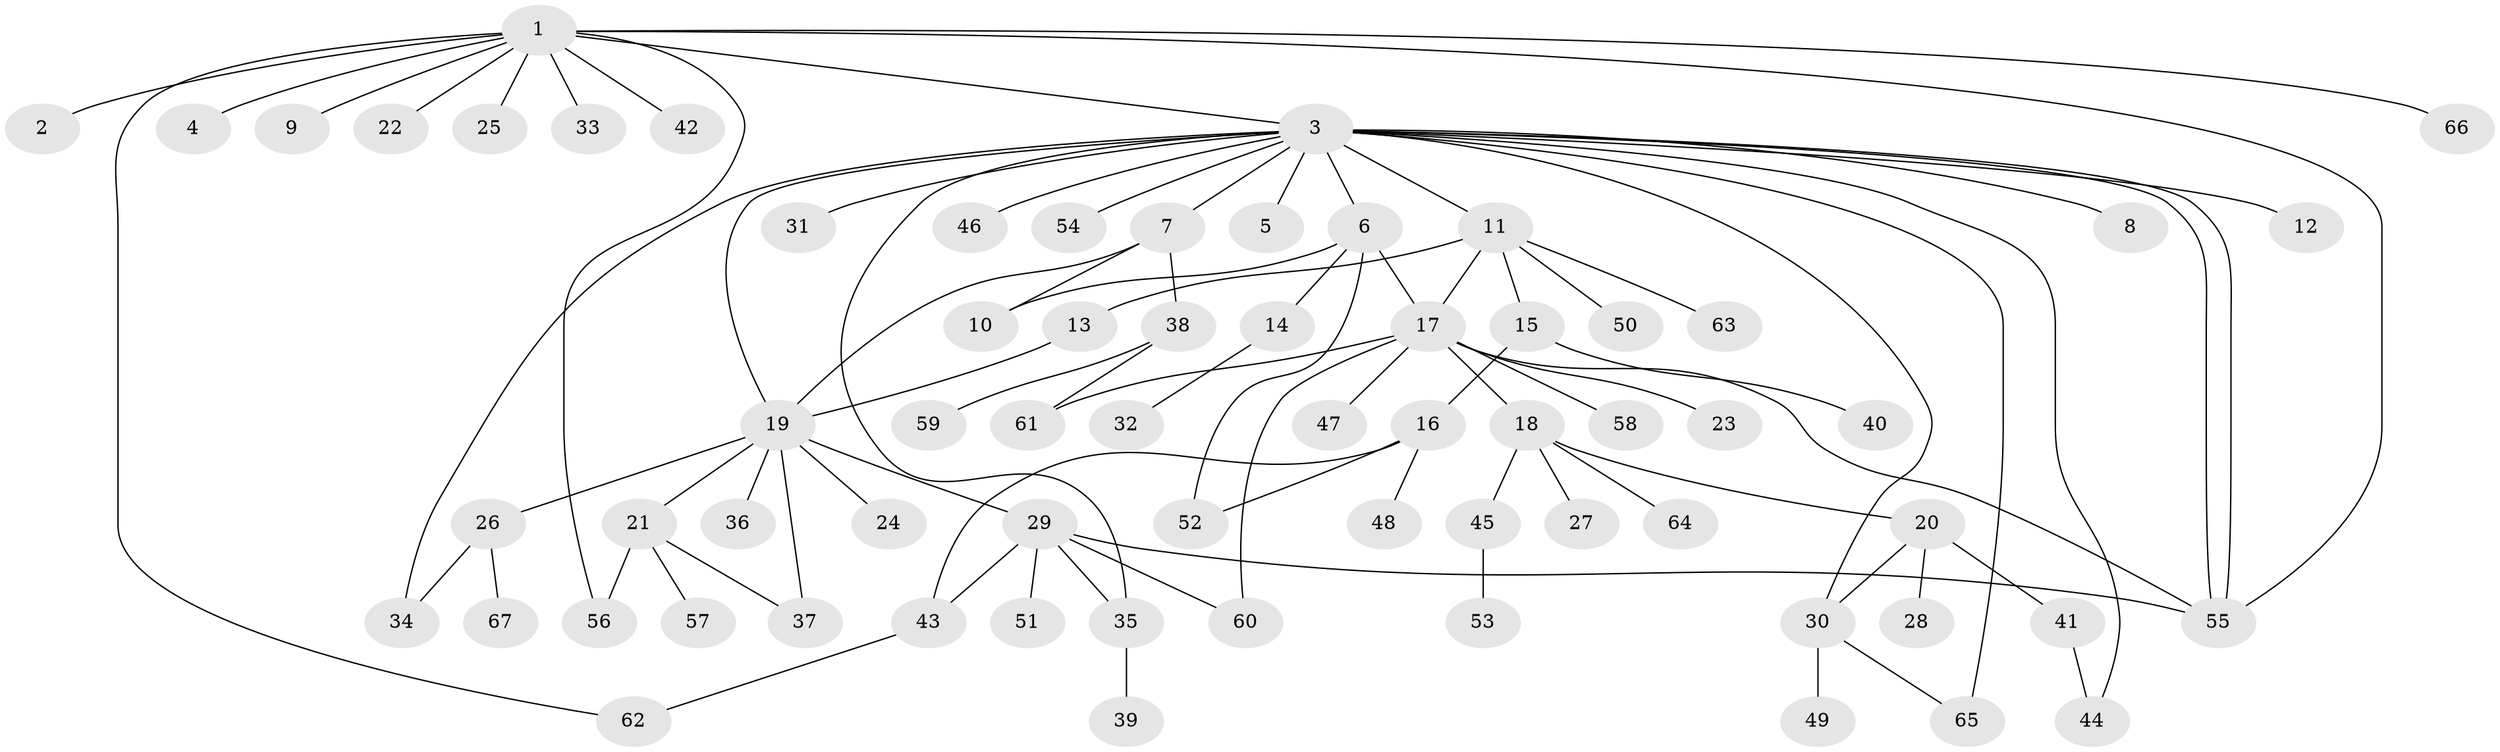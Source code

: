 // coarse degree distribution, {11: 0.02, 1: 0.58, 18: 0.02, 5: 0.08, 8: 0.02, 2: 0.14, 4: 0.02, 9: 0.02, 3: 0.08, 7: 0.02}
// Generated by graph-tools (version 1.1) at 2025/41/03/06/25 10:41:50]
// undirected, 67 vertices, 86 edges
graph export_dot {
graph [start="1"]
  node [color=gray90,style=filled];
  1;
  2;
  3;
  4;
  5;
  6;
  7;
  8;
  9;
  10;
  11;
  12;
  13;
  14;
  15;
  16;
  17;
  18;
  19;
  20;
  21;
  22;
  23;
  24;
  25;
  26;
  27;
  28;
  29;
  30;
  31;
  32;
  33;
  34;
  35;
  36;
  37;
  38;
  39;
  40;
  41;
  42;
  43;
  44;
  45;
  46;
  47;
  48;
  49;
  50;
  51;
  52;
  53;
  54;
  55;
  56;
  57;
  58;
  59;
  60;
  61;
  62;
  63;
  64;
  65;
  66;
  67;
  1 -- 2;
  1 -- 3;
  1 -- 4;
  1 -- 9;
  1 -- 22;
  1 -- 25;
  1 -- 33;
  1 -- 42;
  1 -- 55;
  1 -- 56;
  1 -- 62;
  1 -- 66;
  3 -- 5;
  3 -- 6;
  3 -- 7;
  3 -- 8;
  3 -- 11;
  3 -- 12;
  3 -- 19;
  3 -- 30;
  3 -- 31;
  3 -- 34;
  3 -- 35;
  3 -- 44;
  3 -- 46;
  3 -- 54;
  3 -- 55;
  3 -- 55;
  3 -- 65;
  6 -- 10;
  6 -- 14;
  6 -- 17;
  6 -- 52;
  7 -- 10;
  7 -- 19;
  7 -- 38;
  11 -- 13;
  11 -- 15;
  11 -- 17;
  11 -- 50;
  11 -- 63;
  13 -- 19;
  14 -- 32;
  15 -- 16;
  15 -- 40;
  16 -- 43;
  16 -- 48;
  16 -- 52;
  17 -- 18;
  17 -- 23;
  17 -- 47;
  17 -- 55;
  17 -- 58;
  17 -- 60;
  17 -- 61;
  18 -- 20;
  18 -- 27;
  18 -- 45;
  18 -- 64;
  19 -- 21;
  19 -- 24;
  19 -- 26;
  19 -- 29;
  19 -- 36;
  19 -- 37;
  20 -- 28;
  20 -- 30;
  20 -- 41;
  21 -- 37;
  21 -- 56;
  21 -- 57;
  26 -- 34;
  26 -- 67;
  29 -- 35;
  29 -- 43;
  29 -- 51;
  29 -- 55;
  29 -- 60;
  30 -- 49;
  30 -- 65;
  35 -- 39;
  38 -- 59;
  38 -- 61;
  41 -- 44;
  43 -- 62;
  45 -- 53;
}
